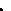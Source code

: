 % U+10416 𐐖
beginfig(416) ;
  x_radius := 0.4 * font_size;
  y_radius := 0.5 * font_size;

  numeric half_x;
  half_y := 0.4 * x_height;

  pen hair_pen ;   hair_pen   = pencircle scaled (0.5*pen_height);
  pickup thin_pen;

  path inner_circle_hi, inner_circle_lo;
  inner_circle_hi := fullcircle xscaled (1.2 * x_radius) yscaled (1.2 * y_radius) shifted (0, half_y-0.5*pen_height)  yscaled 0.5 shifted (0, 0.5*y_radius);
  inner_circle_lo := fullcircle xscaled (1.2 * x_radius) yscaled (1.2 * y_radius) shifted (0, -half_y+0.5*pen_height)  yscaled 0.5 shifted (0, 0.5*y_radius);
  path top_segment, bottom_segment;
  top_segment := inner_circle_hi cutbefore point 0.2 of inner_circle_hi cutafter point 3.8 of inner_circle_hi;
  bottom_segment := inner_circle_lo cutbefore point 4.2 of inner_circle_lo cutafter point 7.5 of inner_circle_lo;
  path inner_shape;
  inner_shape := top_segment
                 .. bottom_segment
                 .. cycle;

  path inner_circle_h, inner_circle_l;
  inner_circle_h := fullcircle xscaled (1.2 * (x_radius+0.4*pen_height)) yscaled (1.2 * (y_radius+0.0*pen_height)) shifted (0, half_y)  yscaled 0.5 shifted (0, 0.5*y_radius);
  inner_circle_l := fullcircle xscaled (1.2 * (x_radius+0.4*pen_height)) yscaled (1.2 * (y_radius+0.0*pen_height)) shifted (0, -half_y)  yscaled 0.5 shifted (0, 0.5*y_radius);
  path inner_shape_upper;
  inner_shape_upper := inner_circle_h cutbefore point 0.5 of inner_circle_h cutafter point 2 of inner_circle_h;
  path inner_shape_lower;
  inner_shape_lower := inner_circle_l cutbefore point 6 of inner_circle_l cutafter point 7.6 of inner_circle_l;

  draw inner_shape_upper;
  draw inner_shape_lower;

  pickup thin_pen;
  path outer_circle;
  outer_circle   := fullcircle xscaled (2 * x_radius) yscaled (2 * y_radius)  yscaled 0.5 shifted (0, 0.5*y_radius);

  path left_segment;
  left_segment := outer_circle cutbefore point 2 of outer_circle cutafter point 6 of outer_circle;

  draw left_segment;

  path left_side;
  left_side := left_segment
               .. reverse (reverse inner_shape cutafter point 7.8 of inner_shape cutbefore point 4.2 of inner_shape)
               .. cycle
             ;
  fill left_side;

  % fill outer_circle;
  unfill inner_shape;

  pickup hair_pen;
  path knob;
  pair p, r;
  numeric theta;
            r = 1.0*(point 0.95 of outer_circle);
  theta = angle(r);
  p = ((xpart r - 0.0*pen_height) * cosd(theta), (ypart r - 0.28*pen_height) * sind(theta));
  knob := fullcircle scaled (0.4*x_radius) shifted (1.15*p);
  draw knob;
  fill knob;

  pen knurl_pen;
  knurl_pen = makepen((-1.0*pen_height, -y_radius)
                      -- (1.0*pen_height, -y_radius)
                      -- ((xpart point 7.6 of inner_circle_l)+0.5*pen_height, ypart point 7.6 of inner_circle_l)
                      -- 0.8[(-1.0*pen_height, -y_radius),((xpart point 7.6 of inner_circle_l)-1.5*pen_height, ypart point 7.6 of inner_circle_l)]
                      -- cycle
                     );
  pickup knurl_pen;
  path line;
  line := (0,0);

  draw line;

endfig;
